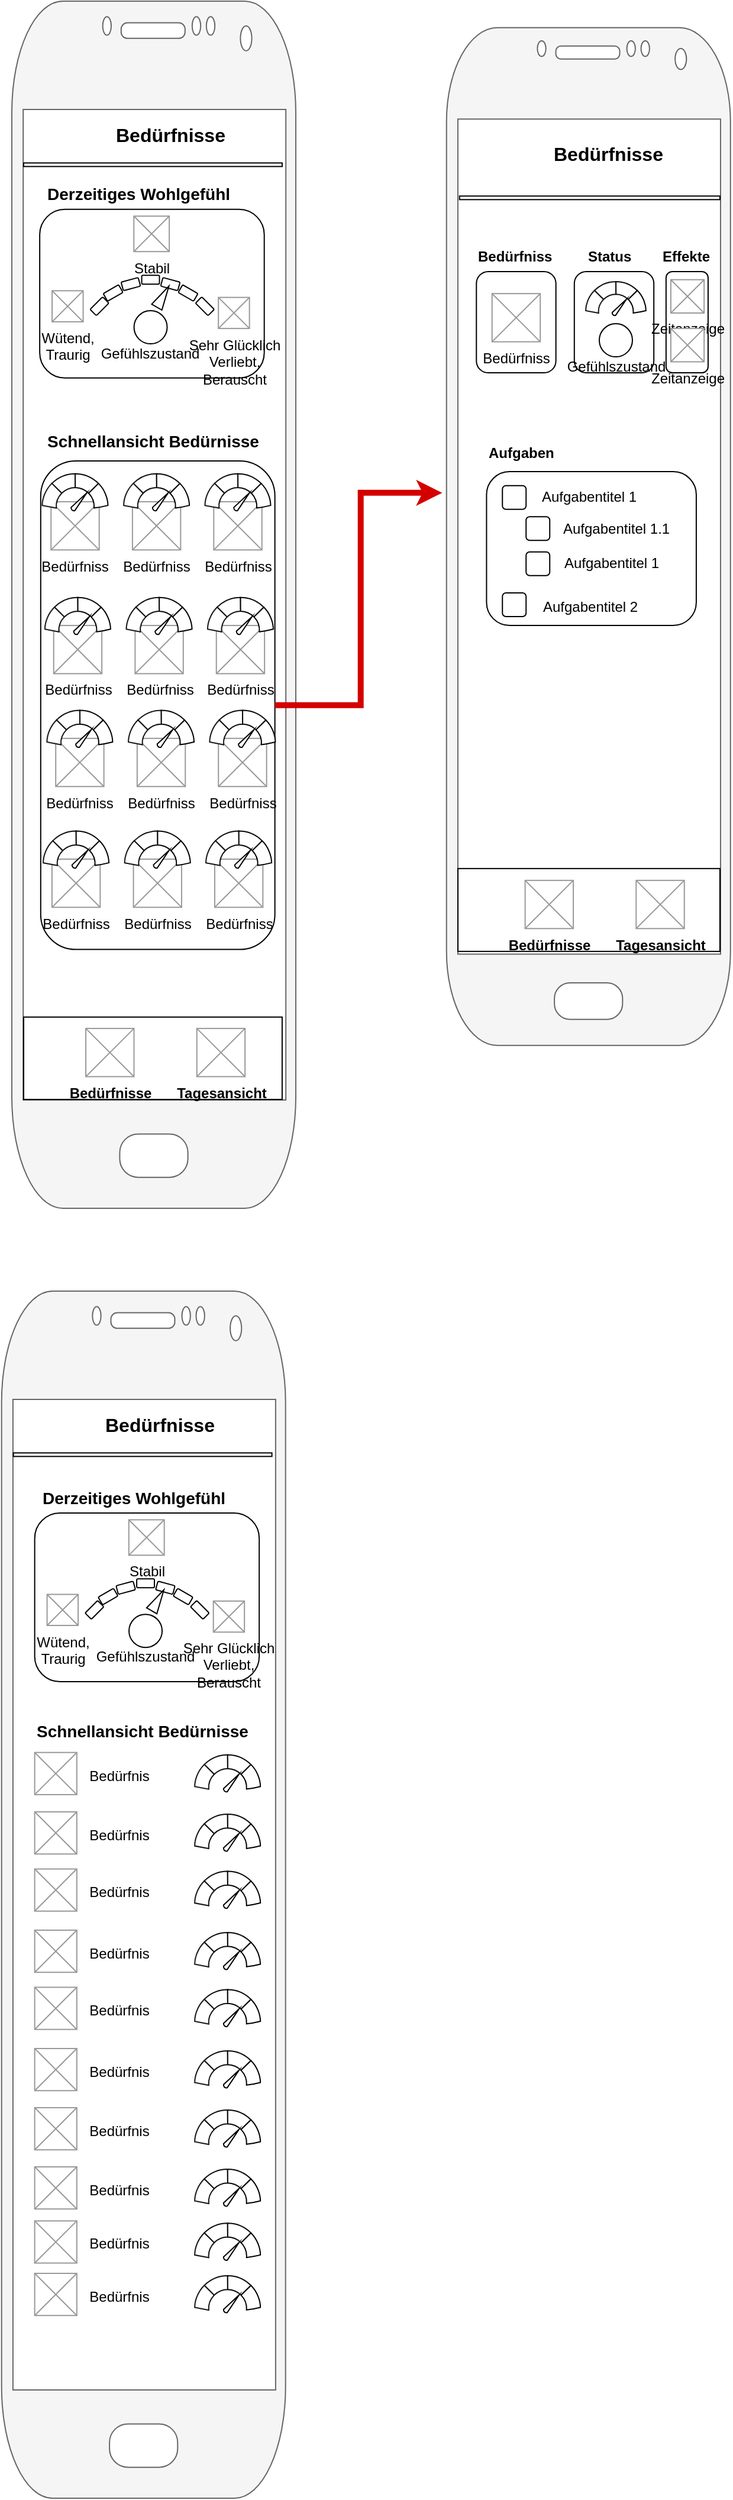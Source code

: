 <mxfile version="13.10.0" type="google" pages="2"><diagram id="gulD_Un6nHdhb3FXLv5r" name="Bedürfnisse"><mxGraphModel dx="2370" dy="1387" grid="1" gridSize="10" guides="1" tooltips="1" connect="1" arrows="1" fold="1" page="1" pageScale="1" pageWidth="827" pageHeight="1169" math="0" shadow="0"><root><mxCell id="0"/><mxCell id="1" parent="0"/><mxCell id="wby-poX814IjmB2IW6YL-1" value="" style="rounded=1;whiteSpace=wrap;html=1;fillColor=none;" parent="1" vertex="1"><mxGeometry x="461.2" y="437.54" width="177.26" height="130" as="geometry"/></mxCell><mxCell id="wby-poX814IjmB2IW6YL-2" value="" style="rounded=1;whiteSpace=wrap;html=1;fillColor=none;" parent="1" vertex="1"><mxGeometry x="612.93" y="268.47" width="35.53" height="85.56" as="geometry"/></mxCell><mxCell id="wby-poX814IjmB2IW6YL-3" value="" style="rounded=1;whiteSpace=wrap;html=1;fillColor=none;" parent="1" vertex="1"><mxGeometry x="535.4" y="268.47" width="67.2" height="85.56" as="geometry"/></mxCell><mxCell id="wby-poX814IjmB2IW6YL-4" value="" style="rounded=1;whiteSpace=wrap;html=1;fillColor=none;" parent="1" vertex="1"><mxGeometry x="83.57" y="215.93" width="189.77" height="142.49" as="geometry"/></mxCell><mxCell id="wby-poX814IjmB2IW6YL-5" value="" style="rounded=1;whiteSpace=wrap;html=1;fillColor=none;" parent="1" vertex="1"><mxGeometry x="84.4" y="428.45" width="197.93" height="412.86" as="geometry"/></mxCell><mxCell id="wby-poX814IjmB2IW6YL-6" value="" style="rounded=1;whiteSpace=wrap;html=1;fillColor=none;" parent="1" vertex="1"><mxGeometry x="452.63" y="268.47" width="67.2" height="85.56" as="geometry"/></mxCell><mxCell id="wby-poX814IjmB2IW6YL-7" value="" style="verticalLabelPosition=bottom;verticalAlign=top;html=1;shadow=0;dashed=0;strokeWidth=1;shape=mxgraph.android.phone2;strokeColor=#666666;fillColor=#f5f5f5;fontColor=#333333;" parent="1" vertex="1"><mxGeometry x="60" y="40" width="240" height="1020" as="geometry"/></mxCell><mxCell id="wby-poX814IjmB2IW6YL-8" value="" style="shape=image;html=1;verticalAlign=top;verticalLabelPosition=bottom;labelBackgroundColor=#ffffff;imageAspect=0;aspect=fixed;image=https://cdn4.iconfinder.com/data/icons/wirecons-free-vector-icons/32/menu-alt-128.png;fillColor=none;" parent="1" vertex="1"><mxGeometry x="85.59" y="141.94" width="20.35" height="20.35" as="geometry"/></mxCell><mxCell id="wby-poX814IjmB2IW6YL-9" value="&lt;b&gt;&lt;font style=&quot;font-size: 16px&quot;&gt;Bedürfnisse&lt;/font&gt;&lt;/b&gt;" style="text;html=1;" parent="1" vertex="1"><mxGeometry x="145.59" y="136.7" width="127.39" height="25.59" as="geometry"/></mxCell><mxCell id="wby-poX814IjmB2IW6YL-10" value="" style="rounded=0;whiteSpace=wrap;html=1;fillColor=#FFFFFF;" parent="1" vertex="1"><mxGeometry x="69.97" y="176.7" width="218.49" height="3" as="geometry"/></mxCell><mxCell id="wby-poX814IjmB2IW6YL-11" value="&lt;b&gt;&lt;font style=&quot;font-size: 14px&quot;&gt;Derzeitiges Wohlgefühl&lt;/font&gt;&lt;/b&gt;" style="text;html=1;aspect=fixed;" parent="1" vertex="1"><mxGeometry x="88.04" y="188.42" width="166.6" height="25.58" as="geometry"/></mxCell><mxCell id="wby-poX814IjmB2IW6YL-12" value="&lt;b&gt;&lt;font style=&quot;font-size: 14px&quot;&gt;Schnellansicht Bedürnisse&lt;/font&gt;&lt;/b&gt;" style="text;html=1;aspect=fixed;" parent="1" vertex="1"><mxGeometry x="87.98" y="396.766" width="190.762" height="29.29" as="geometry"/></mxCell><mxCell id="wby-poX814IjmB2IW6YL-13" value="" style="verticalLabelPosition=bottom;verticalAlign=top;html=1;shadow=0;dashed=0;strokeWidth=1;shape=mxgraph.android.phone2;strokeColor=#666666;fillColor=#f5f5f5;fontColor=#333333;" parent="1" vertex="1"><mxGeometry x="427.37" y="62.42" width="240" height="860" as="geometry"/></mxCell><mxCell id="wby-poX814IjmB2IW6YL-14" value="" style="shape=image;html=1;verticalAlign=top;verticalLabelPosition=bottom;labelBackgroundColor=#ffffff;imageAspect=0;aspect=fixed;image=https://cdn4.iconfinder.com/data/icons/wirecons-free-vector-icons/32/menu-alt-128.png;fillColor=none;" parent="1" vertex="1"><mxGeometry x="455.69" y="157.95" width="20.35" height="20.35" as="geometry"/></mxCell><mxCell id="wby-poX814IjmB2IW6YL-15" value="&lt;b&gt;&lt;font style=&quot;font-size: 16px&quot;&gt;Bedürfnisse&lt;/font&gt;&lt;/b&gt;" style="text;html=1;" parent="1" vertex="1"><mxGeometry x="515.69" y="152.71" width="127.39" height="25.59" as="geometry"/></mxCell><mxCell id="wby-poX814IjmB2IW6YL-16" value="" style="rounded=0;whiteSpace=wrap;html=1;fillColor=#FFFFFF;" parent="1" vertex="1"><mxGeometry x="438.37" y="204.67" width="220.09" height="3" as="geometry"/></mxCell><mxCell id="wby-poX814IjmB2IW6YL-18" value="" style="rounded=0;whiteSpace=wrap;html=1;fillColor=none;" parent="1" vertex="1"><mxGeometry x="69.97" y="898.42" width="218.49" height="69.63" as="geometry"/></mxCell><mxCell id="wby-poX814IjmB2IW6YL-19" value="&lt;font style=&quot;font-size: 12px&quot;&gt;Bedürfnisse&lt;/font&gt;" style="verticalLabelPosition=bottom;shadow=0;dashed=0;align=center;html=1;verticalAlign=top;strokeWidth=1;shape=mxgraph.mockup.graphics.simpleIcon;strokeColor=#999999;fillColor=#FFFFFF;aspect=fixed;fontSize=12;fontStyle=1" parent="1" vertex="1"><mxGeometry x="122.53" y="908.05" width="40.71" height="40.71" as="geometry"/></mxCell><mxCell id="wby-poX814IjmB2IW6YL-20" value="&lt;font style=&quot;font-size: 12px&quot;&gt;Tagesansicht&lt;/font&gt;" style="verticalLabelPosition=bottom;shadow=0;dashed=0;align=center;html=1;verticalAlign=top;strokeWidth=1;shape=mxgraph.mockup.graphics.simpleIcon;strokeColor=#999999;fillColor=#FFFFFF;aspect=fixed;fontSize=12;fontStyle=1" parent="1" vertex="1"><mxGeometry x="216.37" y="908.05" width="40.71" height="40.71" as="geometry"/></mxCell><mxCell id="wby-poX814IjmB2IW6YL-21" value="" style="rounded=0;whiteSpace=wrap;html=1;fillColor=none;" parent="1" vertex="1"><mxGeometry x="437.02" y="772.93" width="221.44" height="70" as="geometry"/></mxCell><mxCell id="wby-poX814IjmB2IW6YL-22" value="&lt;font style=&quot;font-size: 12px&quot;&gt;Bedürfnisse&lt;/font&gt;" style="verticalLabelPosition=bottom;shadow=0;dashed=0;align=center;html=1;verticalAlign=top;strokeWidth=1;shape=mxgraph.mockup.graphics.simpleIcon;strokeColor=#999999;fillColor=#FFFFFF;aspect=fixed;fontSize=12;fontStyle=1" parent="1" vertex="1"><mxGeometry x="493.81" y="782.93" width="40.71" height="40.71" as="geometry"/></mxCell><mxCell id="wby-poX814IjmB2IW6YL-23" value="&lt;font style=&quot;font-size: 12px&quot;&gt;Tagesansicht&lt;/font&gt;" style="verticalLabelPosition=bottom;shadow=0;dashed=0;align=center;html=1;verticalAlign=top;strokeWidth=1;shape=mxgraph.mockup.graphics.simpleIcon;strokeColor=#999999;fillColor=#FFFFFF;aspect=fixed;fontSize=12;fontStyle=1" parent="1" vertex="1"><mxGeometry x="587.65" y="782.93" width="40.71" height="40.71" as="geometry"/></mxCell><mxCell id="wby-poX814IjmB2IW6YL-24" value="&lt;font size=&quot;1&quot;&gt;&lt;b style=&quot;font-size: 12px&quot;&gt;Aufgaben&lt;/b&gt;&lt;/font&gt;" style="text;html=1;" parent="1" vertex="1"><mxGeometry x="461.2" y="407.54" width="62.42" height="21.26" as="geometry"/></mxCell><mxCell id="wby-poX814IjmB2IW6YL-26" value="" style="rounded=1;whiteSpace=wrap;html=1;" parent="1" vertex="1"><mxGeometry x="474.62" y="449.39" width="20" height="20" as="geometry"/></mxCell><mxCell id="wby-poX814IjmB2IW6YL-27" value="" style="rounded=1;whiteSpace=wrap;html=1;" parent="1" vertex="1"><mxGeometry x="494.62" y="475.64" width="20" height="20" as="geometry"/></mxCell><mxCell id="wby-poX814IjmB2IW6YL-28" value="" style="rounded=1;whiteSpace=wrap;html=1;" parent="1" vertex="1"><mxGeometry x="494.62" y="505.39" width="20" height="20" as="geometry"/></mxCell><mxCell id="wby-poX814IjmB2IW6YL-29" value="" style="rounded=1;whiteSpace=wrap;html=1;" parent="1" vertex="1"><mxGeometry x="474.62" y="540.0" width="20" height="20" as="geometry"/></mxCell><mxCell id="wby-poX814IjmB2IW6YL-30" value="&lt;font style=&quot;font-size: 12px&quot;&gt;Bedürfniss&lt;/font&gt;" style="verticalLabelPosition=bottom;shadow=0;dashed=0;align=center;html=1;verticalAlign=top;strokeWidth=1;shape=mxgraph.mockup.graphics.simpleIcon;strokeColor=#999999;fillColor=#FFFFFF;aspect=fixed;fontSize=12;" parent="1" vertex="1"><mxGeometry x="465.88" y="287.09" width="40.71" height="40.71" as="geometry"/></mxCell><mxCell id="wby-poX814IjmB2IW6YL-31" value="&lt;br&gt;&lt;font color=&quot;#000000&quot;&gt;&lt;br&gt;&lt;br&gt;Gefühlszustand&lt;br&gt;&lt;/font&gt;" style="ellipse;whiteSpace=wrap;html=1;aspect=fixed;rounded=0;labelBackgroundColor=none;fillColor=none;fontColor=#FFFFFF;" parent="1" vertex="1"><mxGeometry x="556.5" y="312.53" width="28" height="28" as="geometry"/></mxCell><mxCell id="wby-poX814IjmB2IW6YL-32" value="" style="html=1;aspect=fixed;shadow=0;align=center;verticalAlign=top;shape=mxgraph.gcp2.speed;gradientDirection=north;" parent="1" vertex="1"><mxGeometry x="545.07" y="276.95" width="50.87" height="29" as="geometry"/></mxCell><mxCell id="wby-poX814IjmB2IW6YL-33" value="&lt;font size=&quot;1&quot;&gt;&lt;b style=&quot;font-size: 12px&quot;&gt;Bedürfniss&lt;/b&gt;&lt;/font&gt;" style="text;html=1;" parent="1" vertex="1"><mxGeometry x="451.82" y="241.57" width="68.01" height="21.47" as="geometry"/></mxCell><mxCell id="wby-poX814IjmB2IW6YL-34" value="&lt;font style=&quot;font-size: 12px&quot;&gt;Bedürfniss&lt;/font&gt;" style="verticalLabelPosition=bottom;shadow=0;dashed=0;align=center;html=1;verticalAlign=top;strokeWidth=1;shape=mxgraph.mockup.graphics.simpleIcon;strokeColor=#999999;fillColor=#FFFFFF;aspect=fixed;fontSize=12;" parent="1" vertex="1"><mxGeometry x="93.14" y="462.97" width="40.71" height="40.71" as="geometry"/></mxCell><mxCell id="wby-poX814IjmB2IW6YL-35" value="" style="html=1;aspect=fixed;shadow=0;align=center;verticalAlign=top;shape=mxgraph.gcp2.speed;gradientDirection=north;" parent="1" vertex="1"><mxGeometry x="85.76" y="439.32" width="55.47" height="31.62" as="geometry"/></mxCell><mxCell id="wby-poX814IjmB2IW6YL-36" value="&lt;font style=&quot;font-size: 12px&quot;&gt;Bedürfniss&lt;/font&gt;" style="verticalLabelPosition=bottom;shadow=0;dashed=0;align=center;html=1;verticalAlign=top;strokeWidth=1;shape=mxgraph.mockup.graphics.simpleIcon;strokeColor=#999999;fillColor=#FFFFFF;aspect=fixed;fontSize=12;" parent="1" vertex="1"><mxGeometry x="161.96" y="462.97" width="40.71" height="40.71" as="geometry"/></mxCell><mxCell id="wby-poX814IjmB2IW6YL-37" value="" style="html=1;aspect=fixed;shadow=0;align=center;verticalAlign=top;shape=mxgraph.gcp2.speed;gradientDirection=north;" parent="1" vertex="1"><mxGeometry x="154.58" y="439.32" width="55.47" height="31.62" as="geometry"/></mxCell><mxCell id="wby-poX814IjmB2IW6YL-38" value="&lt;font style=&quot;font-size: 12px&quot;&gt;Bedürfniss&lt;/font&gt;" style="verticalLabelPosition=bottom;shadow=0;dashed=0;align=center;html=1;verticalAlign=top;strokeWidth=1;shape=mxgraph.mockup.graphics.simpleIcon;strokeColor=#999999;fillColor=#FFFFFF;aspect=fixed;fontSize=12;" parent="1" vertex="1"><mxGeometry x="230.65" y="462.97" width="40.71" height="40.71" as="geometry"/></mxCell><mxCell id="wby-poX814IjmB2IW6YL-39" value="" style="html=1;aspect=fixed;shadow=0;align=center;verticalAlign=top;shape=mxgraph.gcp2.speed;gradientDirection=north;" parent="1" vertex="1"><mxGeometry x="223.27" y="439.32" width="55.47" height="31.62" as="geometry"/></mxCell><mxCell id="wby-poX814IjmB2IW6YL-40" value="&lt;font style=&quot;font-size: 12px&quot;&gt;Bedürfniss&lt;/font&gt;" style="verticalLabelPosition=bottom;shadow=0;dashed=0;align=center;html=1;verticalAlign=top;strokeWidth=1;shape=mxgraph.mockup.graphics.simpleIcon;strokeColor=#999999;fillColor=#FFFFFF;aspect=fixed;fontSize=12;" parent="1" vertex="1"><mxGeometry x="95.36" y="567.54" width="40.71" height="40.71" as="geometry"/></mxCell><mxCell id="wby-poX814IjmB2IW6YL-41" value="" style="html=1;aspect=fixed;shadow=0;align=center;verticalAlign=top;shape=mxgraph.gcp2.speed;gradientDirection=north;" parent="1" vertex="1"><mxGeometry x="87.98" y="543.89" width="55.47" height="31.62" as="geometry"/></mxCell><mxCell id="wby-poX814IjmB2IW6YL-42" value="&lt;font style=&quot;font-size: 12px&quot;&gt;Bedürfniss&lt;/font&gt;" style="verticalLabelPosition=bottom;shadow=0;dashed=0;align=center;html=1;verticalAlign=top;strokeWidth=1;shape=mxgraph.mockup.graphics.simpleIcon;strokeColor=#999999;fillColor=#FFFFFF;aspect=fixed;fontSize=12;" parent="1" vertex="1"><mxGeometry x="164.18" y="567.54" width="40.71" height="40.71" as="geometry"/></mxCell><mxCell id="wby-poX814IjmB2IW6YL-43" value="" style="html=1;aspect=fixed;shadow=0;align=center;verticalAlign=top;shape=mxgraph.gcp2.speed;gradientDirection=north;" parent="1" vertex="1"><mxGeometry x="156.8" y="543.89" width="55.47" height="31.62" as="geometry"/></mxCell><mxCell id="wby-poX814IjmB2IW6YL-44" value="&lt;font style=&quot;font-size: 12px&quot;&gt;Bedürfniss&lt;/font&gt;" style="verticalLabelPosition=bottom;shadow=0;dashed=0;align=center;html=1;verticalAlign=top;strokeWidth=1;shape=mxgraph.mockup.graphics.simpleIcon;strokeColor=#999999;fillColor=#FFFFFF;aspect=fixed;fontSize=12;" parent="1" vertex="1"><mxGeometry x="232.87" y="567.54" width="40.71" height="40.71" as="geometry"/></mxCell><mxCell id="wby-poX814IjmB2IW6YL-45" value="" style="html=1;aspect=fixed;shadow=0;align=center;verticalAlign=top;shape=mxgraph.gcp2.speed;gradientDirection=north;" parent="1" vertex="1"><mxGeometry x="225.49" y="543.89" width="55.47" height="31.62" as="geometry"/></mxCell><mxCell id="wby-poX814IjmB2IW6YL-46" value="&lt;font style=&quot;font-size: 12px&quot;&gt;Bedürfniss&lt;/font&gt;" style="verticalLabelPosition=bottom;shadow=0;dashed=0;align=center;html=1;verticalAlign=top;strokeWidth=1;shape=mxgraph.mockup.graphics.simpleIcon;strokeColor=#999999;fillColor=#FFFFFF;aspect=fixed;fontSize=12;" parent="1" vertex="1"><mxGeometry x="97.1" y="662.92" width="40.71" height="40.71" as="geometry"/></mxCell><mxCell id="wby-poX814IjmB2IW6YL-47" value="" style="html=1;aspect=fixed;shadow=0;align=center;verticalAlign=top;shape=mxgraph.gcp2.speed;gradientDirection=north;" parent="1" vertex="1"><mxGeometry x="89.72" y="639.27" width="55.47" height="31.62" as="geometry"/></mxCell><mxCell id="wby-poX814IjmB2IW6YL-48" value="&lt;font style=&quot;font-size: 12px&quot;&gt;Bedürfniss&lt;/font&gt;" style="verticalLabelPosition=bottom;shadow=0;dashed=0;align=center;html=1;verticalAlign=top;strokeWidth=1;shape=mxgraph.mockup.graphics.simpleIcon;strokeColor=#999999;fillColor=#FFFFFF;aspect=fixed;fontSize=12;" parent="1" vertex="1"><mxGeometry x="165.92" y="662.92" width="40.71" height="40.71" as="geometry"/></mxCell><mxCell id="wby-poX814IjmB2IW6YL-49" value="" style="html=1;aspect=fixed;shadow=0;align=center;verticalAlign=top;shape=mxgraph.gcp2.speed;gradientDirection=north;" parent="1" vertex="1"><mxGeometry x="158.54" y="639.27" width="55.47" height="31.62" as="geometry"/></mxCell><mxCell id="wby-poX814IjmB2IW6YL-50" value="&lt;font style=&quot;font-size: 12px&quot;&gt;Bedürfniss&lt;/font&gt;" style="verticalLabelPosition=bottom;shadow=0;dashed=0;align=center;html=1;verticalAlign=top;strokeWidth=1;shape=mxgraph.mockup.graphics.simpleIcon;strokeColor=#999999;fillColor=#FFFFFF;aspect=fixed;fontSize=12;" parent="1" vertex="1"><mxGeometry x="234.61" y="662.92" width="40.71" height="40.71" as="geometry"/></mxCell><mxCell id="wby-poX814IjmB2IW6YL-51" value="" style="html=1;aspect=fixed;shadow=0;align=center;verticalAlign=top;shape=mxgraph.gcp2.speed;gradientDirection=north;" parent="1" vertex="1"><mxGeometry x="227.23" y="639.27" width="55.47" height="31.62" as="geometry"/></mxCell><mxCell id="wby-poX814IjmB2IW6YL-52" style="edgeStyle=orthogonalEdgeStyle;rounded=0;orthogonalLoop=1;jettySize=auto;html=1;entryX=-0.015;entryY=0.457;entryDx=0;entryDy=0;entryPerimeter=0;strokeColor=#D40000;strokeWidth=5;exitX=1;exitY=0.5;exitDx=0;exitDy=0;" parent="1" source="wby-poX814IjmB2IW6YL-5" target="wby-poX814IjmB2IW6YL-13" edge="1"><mxGeometry relative="1" as="geometry"/></mxCell><mxCell id="wby-poX814IjmB2IW6YL-53" value="&lt;font style=&quot;font-size: 12px&quot;&gt;Bedürfniss&lt;/font&gt;" style="verticalLabelPosition=bottom;shadow=0;dashed=0;align=center;html=1;verticalAlign=top;strokeWidth=1;shape=mxgraph.mockup.graphics.simpleIcon;strokeColor=#999999;fillColor=#FFFFFF;aspect=fixed;fontSize=12;" parent="1" vertex="1"><mxGeometry x="93.95" y="764.96" width="40.71" height="40.71" as="geometry"/></mxCell><mxCell id="wby-poX814IjmB2IW6YL-54" value="" style="html=1;aspect=fixed;shadow=0;align=center;verticalAlign=top;shape=mxgraph.gcp2.speed;gradientDirection=north;" parent="1" vertex="1"><mxGeometry x="86.57" y="741.31" width="55.47" height="31.62" as="geometry"/></mxCell><mxCell id="wby-poX814IjmB2IW6YL-55" value="&lt;font style=&quot;font-size: 12px&quot;&gt;Bedürfniss&lt;/font&gt;" style="verticalLabelPosition=bottom;shadow=0;dashed=0;align=center;html=1;verticalAlign=top;strokeWidth=1;shape=mxgraph.mockup.graphics.simpleIcon;strokeColor=#999999;fillColor=#FFFFFF;aspect=fixed;fontSize=12;" parent="1" vertex="1"><mxGeometry x="162.77" y="764.96" width="40.71" height="40.71" as="geometry"/></mxCell><mxCell id="wby-poX814IjmB2IW6YL-56" value="" style="html=1;aspect=fixed;shadow=0;align=center;verticalAlign=top;shape=mxgraph.gcp2.speed;gradientDirection=north;" parent="1" vertex="1"><mxGeometry x="155.39" y="741.31" width="55.47" height="31.62" as="geometry"/></mxCell><mxCell id="wby-poX814IjmB2IW6YL-57" value="&lt;font style=&quot;font-size: 12px&quot;&gt;Bedürfniss&lt;/font&gt;" style="verticalLabelPosition=bottom;shadow=0;dashed=0;align=center;html=1;verticalAlign=top;strokeWidth=1;shape=mxgraph.mockup.graphics.simpleIcon;strokeColor=#999999;fillColor=#FFFFFF;aspect=fixed;fontSize=12;" parent="1" vertex="1"><mxGeometry x="231.46" y="764.96" width="40.71" height="40.71" as="geometry"/></mxCell><mxCell id="wby-poX814IjmB2IW6YL-58" value="" style="html=1;aspect=fixed;shadow=0;align=center;verticalAlign=top;shape=mxgraph.gcp2.speed;gradientDirection=north;" parent="1" vertex="1"><mxGeometry x="224.08" y="741.31" width="55.47" height="31.62" as="geometry"/></mxCell><mxCell id="wby-poX814IjmB2IW6YL-59" value="&lt;font style=&quot;font-size: 12px&quot;&gt;Zeitanzeige&lt;br&gt;&lt;/font&gt;" style="verticalLabelPosition=bottom;shadow=0;dashed=0;align=center;html=1;verticalAlign=top;strokeWidth=1;shape=mxgraph.mockup.graphics.simpleIcon;strokeColor=#999999;fillColor=#FFFFFF;aspect=fixed;fontSize=12;" parent="1" vertex="1"><mxGeometry x="616.94" y="275.34" width="28.15" height="28.15" as="geometry"/></mxCell><mxCell id="wby-poX814IjmB2IW6YL-60" value="Wütend,&lt;br&gt;Traurig" style="verticalLabelPosition=bottom;shadow=0;dashed=0;align=center;html=1;verticalAlign=top;strokeWidth=1;shape=mxgraph.mockup.graphics.simpleIcon;strokeColor=#999999;fillColor=#FFFFFF;aspect=fixed;" parent="1" vertex="1"><mxGeometry x="94.04" y="284.68" width="26.24" height="26.24" as="geometry"/></mxCell><mxCell id="wby-poX814IjmB2IW6YL-61" value="Sehr Glücklich&lt;br&gt;Verliebt,&lt;br&gt;Berauscht" style="verticalLabelPosition=bottom;shadow=0;dashed=0;align=center;html=1;verticalAlign=top;strokeWidth=1;shape=mxgraph.mockup.graphics.simpleIcon;strokeColor=#999999;fillColor=#FFFFFF;aspect=fixed;" parent="1" vertex="1"><mxGeometry x="234.59" y="290.32" width="26.24" height="26.24" as="geometry"/></mxCell><mxCell id="wby-poX814IjmB2IW6YL-62" value="" style="rounded=1;whiteSpace=wrap;html=1;fillColor=#FFFFFF;aspect=fixed;rotation=-45;" parent="1" vertex="1"><mxGeometry x="126.59" y="294.058" width="14.975" height="7.487" as="geometry"/></mxCell><mxCell id="wby-poX814IjmB2IW6YL-63" value="" style="rounded=1;whiteSpace=wrap;html=1;fillColor=#FFFFFF;aspect=fixed;rotation=-30;" parent="1" vertex="1"><mxGeometry x="138.074" y="282.828" width="14.975" height="7.487" as="geometry"/></mxCell><mxCell id="wby-poX814IjmB2IW6YL-64" value="" style="rounded=1;whiteSpace=wrap;html=1;fillColor=#FFFFFF;aspect=fixed;rotation=-15;" parent="1" vertex="1"><mxGeometry x="153.049" y="275.338" width="14.975" height="7.487" as="geometry"/></mxCell><mxCell id="wby-poX814IjmB2IW6YL-65" value="" style="rounded=1;whiteSpace=wrap;html=1;fillColor=#FFFFFF;aspect=fixed;" parent="1" vertex="1"><mxGeometry x="169.784" y="271.598" width="14.975" height="7.487" as="geometry"/></mxCell><mxCell id="wby-poX814IjmB2IW6YL-66" value="" style="rounded=1;whiteSpace=wrap;html=1;fillColor=#FFFFFF;aspect=fixed;rotation=15;" parent="1" vertex="1"><mxGeometry x="186.498" y="275.338" width="14.975" height="7.487" as="geometry"/></mxCell><mxCell id="wby-poX814IjmB2IW6YL-67" value="" style="rounded=1;whiteSpace=wrap;html=1;fillColor=#FFFFFF;aspect=fixed;rotation=30;" parent="1" vertex="1"><mxGeometry x="201.473" y="282.828" width="14.975" height="7.487" as="geometry"/></mxCell><mxCell id="wby-poX814IjmB2IW6YL-68" value="" style="rounded=1;whiteSpace=wrap;html=1;fillColor=#FFFFFF;aspect=fixed;rotation=45;" parent="1" vertex="1"><mxGeometry x="215.658" y="294.058" width="14.975" height="7.487" as="geometry"/></mxCell><mxCell id="wby-poX814IjmB2IW6YL-69" value="Stabil" style="verticalLabelPosition=bottom;shadow=0;dashed=0;align=center;html=1;verticalAlign=top;strokeWidth=1;shape=mxgraph.mockup.graphics.simpleIcon;strokeColor=#999999;fillColor=#FFFFFF;aspect=fixed;" parent="1" vertex="1"><mxGeometry x="163.136" y="221.644" width="29.949" height="29.949" as="geometry"/></mxCell><mxCell id="wby-poX814IjmB2IW6YL-70" value="" style="triangle;whiteSpace=wrap;html=1;align=center;rotation=-60;" parent="1" vertex="1"><mxGeometry x="177.37" y="284.68" width="20.52" height="9.95" as="geometry"/></mxCell><mxCell id="wby-poX814IjmB2IW6YL-71" value="&lt;br&gt;&lt;font color=&quot;#000000&quot;&gt;&lt;br&gt;&lt;br&gt;Gefühlszustand&lt;br&gt;&lt;/font&gt;" style="ellipse;whiteSpace=wrap;html=1;aspect=fixed;rounded=0;labelBackgroundColor=none;fillColor=none;fontColor=#FFFFFF;" parent="1" vertex="1"><mxGeometry x="163.27" y="301.55" width="28" height="28" as="geometry"/></mxCell><mxCell id="wby-poX814IjmB2IW6YL-72" value="&lt;font size=&quot;1&quot;&gt;&lt;b style=&quot;font-size: 12px&quot;&gt;Status&lt;/b&gt;&lt;/font&gt;" style="text;html=1;" parent="1" vertex="1"><mxGeometry x="545.07" y="241.57" width="43" height="21.47" as="geometry"/></mxCell><mxCell id="wby-poX814IjmB2IW6YL-73" value="&lt;font size=&quot;1&quot;&gt;&lt;b style=&quot;font-size: 12px&quot;&gt;Effekte&lt;/b&gt;&lt;/font&gt;" style="text;html=1;" parent="1" vertex="1"><mxGeometry x="607.64" y="241.57" width="46.75" height="21.47" as="geometry"/></mxCell><mxCell id="wby-poX814IjmB2IW6YL-74" value="&lt;font style=&quot;font-size: 12px&quot;&gt;Zeitanzeige&lt;br&gt;&lt;/font&gt;" style="verticalLabelPosition=bottom;shadow=0;dashed=0;align=center;html=1;verticalAlign=top;strokeWidth=1;shape=mxgraph.mockup.graphics.simpleIcon;strokeColor=#999999;fillColor=#FFFFFF;aspect=fixed;fontSize=12;" parent="1" vertex="1"><mxGeometry x="616.94" y="316.56" width="28.15" height="28.15" as="geometry"/></mxCell><mxCell id="wby-poX814IjmB2IW6YL-75" value="&lt;span&gt;Aufgabentitel 1&lt;/span&gt;" style="text;html=1;strokeColor=none;fillColor=none;align=left;verticalAlign=middle;whiteSpace=wrap;rounded=0;" parent="1" vertex="1"><mxGeometry x="506.23" y="449.39" width="123.27" height="20" as="geometry"/></mxCell><mxCell id="wby-poX814IjmB2IW6YL-76" value="&lt;span&gt;Aufgabentitel 1.1&lt;/span&gt;" style="text;html=1;strokeColor=none;fillColor=none;align=left;verticalAlign=middle;whiteSpace=wrap;rounded=0;" parent="1" vertex="1"><mxGeometry x="524.08" y="475.64" width="123.27" height="20" as="geometry"/></mxCell><mxCell id="wby-poX814IjmB2IW6YL-77" value="&lt;span&gt;Aufgabentitel 1&lt;/span&gt;" style="text;html=1;strokeColor=none;fillColor=none;align=left;verticalAlign=middle;whiteSpace=wrap;rounded=0;" parent="1" vertex="1"><mxGeometry x="524.97" y="505.39" width="123.27" height="20" as="geometry"/></mxCell><mxCell id="wby-poX814IjmB2IW6YL-78" value="&lt;span&gt;Aufgabentitel 2&lt;/span&gt;" style="text;html=1;strokeColor=none;fillColor=none;align=left;verticalAlign=middle;whiteSpace=wrap;rounded=0;" parent="1" vertex="1"><mxGeometry x="506.89" y="541.91" width="123.27" height="20" as="geometry"/></mxCell><mxCell id="6zWic0NBMDO-MQoy4Snv-17" value="" style="verticalLabelPosition=bottom;verticalAlign=top;html=1;shadow=0;dashed=0;strokeWidth=1;shape=mxgraph.android.phone2;strokeColor=#666666;fillColor=#f5f5f5;fontColor=#333333;" parent="1" vertex="1"><mxGeometry x="51.34" y="1130" width="240" height="1020" as="geometry"/></mxCell><mxCell id="6zWic0NBMDO-MQoy4Snv-18" value="" style="shape=image;html=1;verticalAlign=top;verticalLabelPosition=bottom;labelBackgroundColor=#ffffff;imageAspect=0;aspect=fixed;image=https://cdn4.iconfinder.com/data/icons/wirecons-free-vector-icons/32/menu-alt-128.png;fillColor=none;" parent="1" vertex="1"><mxGeometry x="76.93" y="1231.94" width="20.35" height="20.35" as="geometry"/></mxCell><mxCell id="6zWic0NBMDO-MQoy4Snv-19" value="&lt;b&gt;&lt;font style=&quot;font-size: 16px&quot;&gt;Bedürfnisse&lt;/font&gt;&lt;/b&gt;" style="text;html=1;" parent="1" vertex="1"><mxGeometry x="136.93" y="1226.7" width="127.39" height="25.59" as="geometry"/></mxCell><mxCell id="6zWic0NBMDO-MQoy4Snv-20" value="" style="rounded=0;whiteSpace=wrap;html=1;fillColor=#FFFFFF;" parent="1" vertex="1"><mxGeometry x="61.31" y="1266.7" width="218.49" height="3" as="geometry"/></mxCell><mxCell id="6zWic0NBMDO-MQoy4Snv-21" value="&lt;b&gt;&lt;font style=&quot;font-size: 14px&quot;&gt;Schnellansicht Bedürnisse&lt;/font&gt;&lt;/b&gt;" style="text;html=1;aspect=fixed;" parent="1" vertex="1"><mxGeometry x="79.32" y="1486.766" width="190.762" height="29.29" as="geometry"/></mxCell><mxCell id="6zWic0NBMDO-MQoy4Snv-28" value="" style="verticalLabelPosition=bottom;shadow=0;dashed=0;align=center;html=1;verticalAlign=top;strokeWidth=1;shape=mxgraph.mockup.graphics.simpleIcon;strokeColor=#999999;fillColor=#FFFFFF;aspect=fixed;fontSize=12;" parent="1" vertex="1"><mxGeometry x="79.32" y="1519.85" width="35.6" height="35.6" as="geometry"/></mxCell><mxCell id="6zWic0NBMDO-MQoy4Snv-29" value="Bedürfnis" style="text;html=1;strokeColor=none;fillColor=none;align=center;verticalAlign=middle;whiteSpace=wrap;rounded=0;" parent="1" vertex="1"><mxGeometry x="131.34" y="1529.64" width="40" height="20" as="geometry"/></mxCell><mxCell id="6zWic0NBMDO-MQoy4Snv-30" value="" style="html=1;aspect=fixed;shadow=0;align=center;verticalAlign=top;shape=mxgraph.gcp2.speed;gradientDirection=north;" parent="1" vertex="1"><mxGeometry x="214.61" y="1521.84" width="55.47" height="31.62" as="geometry"/></mxCell><mxCell id="6zWic0NBMDO-MQoy4Snv-32" value="" style="verticalLabelPosition=bottom;shadow=0;dashed=0;align=center;html=1;verticalAlign=top;strokeWidth=1;shape=mxgraph.mockup.graphics.simpleIcon;strokeColor=#999999;fillColor=#FFFFFF;aspect=fixed;fontSize=12;" parent="1" vertex="1"><mxGeometry x="79.32" y="1570.04" width="35.6" height="35.6" as="geometry"/></mxCell><mxCell id="6zWic0NBMDO-MQoy4Snv-33" value="Bedürfnis" style="text;html=1;strokeColor=none;fillColor=none;align=center;verticalAlign=middle;whiteSpace=wrap;rounded=0;" parent="1" vertex="1"><mxGeometry x="131.34" y="1579.83" width="40" height="20" as="geometry"/></mxCell><mxCell id="6zWic0NBMDO-MQoy4Snv-34" value="" style="html=1;aspect=fixed;shadow=0;align=center;verticalAlign=top;shape=mxgraph.gcp2.speed;gradientDirection=north;" parent="1" vertex="1"><mxGeometry x="214.61" y="1572.03" width="55.47" height="31.62" as="geometry"/></mxCell><mxCell id="6zWic0NBMDO-MQoy4Snv-35" value="" style="verticalLabelPosition=bottom;shadow=0;dashed=0;align=center;html=1;verticalAlign=top;strokeWidth=1;shape=mxgraph.mockup.graphics.simpleIcon;strokeColor=#999999;fillColor=#FFFFFF;aspect=fixed;fontSize=12;" parent="1" vertex="1"><mxGeometry x="79.32" y="1618.29" width="35.6" height="35.6" as="geometry"/></mxCell><mxCell id="6zWic0NBMDO-MQoy4Snv-36" value="Bedürfnis" style="text;html=1;strokeColor=none;fillColor=none;align=center;verticalAlign=middle;whiteSpace=wrap;rounded=0;" parent="1" vertex="1"><mxGeometry x="131.34" y="1628.08" width="40" height="20" as="geometry"/></mxCell><mxCell id="6zWic0NBMDO-MQoy4Snv-37" value="" style="html=1;aspect=fixed;shadow=0;align=center;verticalAlign=top;shape=mxgraph.gcp2.speed;gradientDirection=north;" parent="1" vertex="1"><mxGeometry x="214.61" y="1620.28" width="55.47" height="31.62" as="geometry"/></mxCell><mxCell id="6zWic0NBMDO-MQoy4Snv-38" value="" style="verticalLabelPosition=bottom;shadow=0;dashed=0;align=center;html=1;verticalAlign=top;strokeWidth=1;shape=mxgraph.mockup.graphics.simpleIcon;strokeColor=#999999;fillColor=#FFFFFF;aspect=fixed;fontSize=12;" parent="1" vertex="1"><mxGeometry x="79.32" y="1670" width="35.6" height="35.6" as="geometry"/></mxCell><mxCell id="6zWic0NBMDO-MQoy4Snv-39" value="Bedürfnis" style="text;html=1;strokeColor=none;fillColor=none;align=center;verticalAlign=middle;whiteSpace=wrap;rounded=0;" parent="1" vertex="1"><mxGeometry x="131.34" y="1679.79" width="40" height="20" as="geometry"/></mxCell><mxCell id="6zWic0NBMDO-MQoy4Snv-40" value="" style="html=1;aspect=fixed;shadow=0;align=center;verticalAlign=top;shape=mxgraph.gcp2.speed;gradientDirection=north;" parent="1" vertex="1"><mxGeometry x="214.61" y="1671.99" width="55.47" height="31.62" as="geometry"/></mxCell><mxCell id="6zWic0NBMDO-MQoy4Snv-41" value="" style="verticalLabelPosition=bottom;shadow=0;dashed=0;align=center;html=1;verticalAlign=top;strokeWidth=1;shape=mxgraph.mockup.graphics.simpleIcon;strokeColor=#999999;fillColor=#FFFFFF;aspect=fixed;fontSize=12;" parent="1" vertex="1"><mxGeometry x="79.32" y="1718.25" width="35.6" height="35.6" as="geometry"/></mxCell><mxCell id="6zWic0NBMDO-MQoy4Snv-42" value="Bedürfnis" style="text;html=1;strokeColor=none;fillColor=none;align=center;verticalAlign=middle;whiteSpace=wrap;rounded=0;" parent="1" vertex="1"><mxGeometry x="131.34" y="1728.04" width="40" height="20" as="geometry"/></mxCell><mxCell id="6zWic0NBMDO-MQoy4Snv-43" value="" style="html=1;aspect=fixed;shadow=0;align=center;verticalAlign=top;shape=mxgraph.gcp2.speed;gradientDirection=north;" parent="1" vertex="1"><mxGeometry x="214.61" y="1720.24" width="55.47" height="31.62" as="geometry"/></mxCell><mxCell id="6zWic0NBMDO-MQoy4Snv-44" value="" style="verticalLabelPosition=bottom;shadow=0;dashed=0;align=center;html=1;verticalAlign=top;strokeWidth=1;shape=mxgraph.mockup.graphics.simpleIcon;strokeColor=#999999;fillColor=#FFFFFF;aspect=fixed;fontSize=12;" parent="1" vertex="1"><mxGeometry x="79.32" y="1770" width="35.6" height="35.6" as="geometry"/></mxCell><mxCell id="6zWic0NBMDO-MQoy4Snv-45" value="Bedürfnis" style="text;html=1;strokeColor=none;fillColor=none;align=center;verticalAlign=middle;whiteSpace=wrap;rounded=0;" parent="1" vertex="1"><mxGeometry x="131.34" y="1779.79" width="40" height="20" as="geometry"/></mxCell><mxCell id="6zWic0NBMDO-MQoy4Snv-46" value="" style="html=1;aspect=fixed;shadow=0;align=center;verticalAlign=top;shape=mxgraph.gcp2.speed;gradientDirection=north;" parent="1" vertex="1"><mxGeometry x="214.61" y="1771.99" width="55.47" height="31.62" as="geometry"/></mxCell><mxCell id="6zWic0NBMDO-MQoy4Snv-47" value="" style="verticalLabelPosition=bottom;shadow=0;dashed=0;align=center;html=1;verticalAlign=top;strokeWidth=1;shape=mxgraph.mockup.graphics.simpleIcon;strokeColor=#999999;fillColor=#FFFFFF;aspect=fixed;fontSize=12;" parent="1" vertex="1"><mxGeometry x="79.32" y="1820" width="35.6" height="35.6" as="geometry"/></mxCell><mxCell id="6zWic0NBMDO-MQoy4Snv-48" value="Bedürfnis" style="text;html=1;strokeColor=none;fillColor=none;align=center;verticalAlign=middle;whiteSpace=wrap;rounded=0;" parent="1" vertex="1"><mxGeometry x="131.34" y="1829.79" width="40" height="20" as="geometry"/></mxCell><mxCell id="6zWic0NBMDO-MQoy4Snv-49" value="" style="html=1;aspect=fixed;shadow=0;align=center;verticalAlign=top;shape=mxgraph.gcp2.speed;gradientDirection=north;" parent="1" vertex="1"><mxGeometry x="214.61" y="1821.99" width="55.47" height="31.62" as="geometry"/></mxCell><mxCell id="6zWic0NBMDO-MQoy4Snv-50" value="" style="verticalLabelPosition=bottom;shadow=0;dashed=0;align=center;html=1;verticalAlign=top;strokeWidth=1;shape=mxgraph.mockup.graphics.simpleIcon;strokeColor=#999999;fillColor=#FFFFFF;aspect=fixed;fontSize=12;" parent="1" vertex="1"><mxGeometry x="79.32" y="1870" width="35.6" height="35.6" as="geometry"/></mxCell><mxCell id="6zWic0NBMDO-MQoy4Snv-51" value="Bedürfnis" style="text;html=1;strokeColor=none;fillColor=none;align=center;verticalAlign=middle;whiteSpace=wrap;rounded=0;" parent="1" vertex="1"><mxGeometry x="131.34" y="1879.79" width="40" height="20" as="geometry"/></mxCell><mxCell id="6zWic0NBMDO-MQoy4Snv-52" value="" style="html=1;aspect=fixed;shadow=0;align=center;verticalAlign=top;shape=mxgraph.gcp2.speed;gradientDirection=north;" parent="1" vertex="1"><mxGeometry x="214.61" y="1871.99" width="55.47" height="31.62" as="geometry"/></mxCell><mxCell id="6zWic0NBMDO-MQoy4Snv-53" value="" style="verticalLabelPosition=bottom;shadow=0;dashed=0;align=center;html=1;verticalAlign=top;strokeWidth=1;shape=mxgraph.mockup.graphics.simpleIcon;strokeColor=#999999;fillColor=#FFFFFF;aspect=fixed;fontSize=12;" parent="1" vertex="1"><mxGeometry x="79.32" y="1915.67" width="35.6" height="35.6" as="geometry"/></mxCell><mxCell id="6zWic0NBMDO-MQoy4Snv-54" value="Bedürfnis" style="text;html=1;strokeColor=none;fillColor=none;align=center;verticalAlign=middle;whiteSpace=wrap;rounded=0;" parent="1" vertex="1"><mxGeometry x="131.34" y="1925.46" width="40" height="20" as="geometry"/></mxCell><mxCell id="6zWic0NBMDO-MQoy4Snv-55" value="" style="html=1;aspect=fixed;shadow=0;align=center;verticalAlign=top;shape=mxgraph.gcp2.speed;gradientDirection=north;" parent="1" vertex="1"><mxGeometry x="214.61" y="1917.66" width="55.47" height="31.62" as="geometry"/></mxCell><mxCell id="6zWic0NBMDO-MQoy4Snv-56" value="" style="verticalLabelPosition=bottom;shadow=0;dashed=0;align=center;html=1;verticalAlign=top;strokeWidth=1;shape=mxgraph.mockup.graphics.simpleIcon;strokeColor=#999999;fillColor=#FFFFFF;aspect=fixed;fontSize=12;" parent="1" vertex="1"><mxGeometry x="79.32" y="1960" width="35.6" height="35.6" as="geometry"/></mxCell><mxCell id="6zWic0NBMDO-MQoy4Snv-57" value="Bedürfnis" style="text;html=1;strokeColor=none;fillColor=none;align=center;verticalAlign=middle;whiteSpace=wrap;rounded=0;" parent="1" vertex="1"><mxGeometry x="131.34" y="1969.79" width="40" height="20" as="geometry"/></mxCell><mxCell id="6zWic0NBMDO-MQoy4Snv-58" value="" style="html=1;aspect=fixed;shadow=0;align=center;verticalAlign=top;shape=mxgraph.gcp2.speed;gradientDirection=north;" parent="1" vertex="1"><mxGeometry x="214.61" y="1961.99" width="55.47" height="31.62" as="geometry"/></mxCell><mxCell id="JDQisLMJ-5g8XqfgpTLI-1" value="" style="shape=image;html=1;verticalAlign=top;verticalLabelPosition=bottom;labelBackgroundColor=#ffffff;imageAspect=0;aspect=fixed;image=https://cdn0.iconfinder.com/data/icons/geosm-e-commerce/48/info-128.png" parent="1" vertex="1"><mxGeometry x="249.36" y="134.72" width="41.98" height="41.98" as="geometry"/></mxCell><mxCell id="JDQisLMJ-5g8XqfgpTLI-2" value="" style="shape=image;html=1;verticalAlign=top;verticalLabelPosition=bottom;labelBackgroundColor=#ffffff;imageAspect=0;aspect=fixed;image=https://cdn0.iconfinder.com/data/icons/geosm-e-commerce/48/info-128.png" parent="1" vertex="1"><mxGeometry x="616.94" y="152.71" width="41.98" height="41.98" as="geometry"/></mxCell><mxCell id="JDQisLMJ-5g8XqfgpTLI-3" value="" style="shape=image;html=1;verticalAlign=top;verticalLabelPosition=bottom;labelBackgroundColor=#ffffff;imageAspect=0;aspect=fixed;image=https://cdn0.iconfinder.com/data/icons/geosm-e-commerce/48/info-128.png" parent="1" vertex="1"><mxGeometry x="238.98" y="1224.72" width="41.98" height="41.98" as="geometry"/></mxCell><mxCell id="IYmGSPlRBGjenDVXEXXV-1" value="" style="rounded=1;whiteSpace=wrap;html=1;fillColor=none;" parent="1" vertex="1"><mxGeometry x="79.32" y="1317.51" width="189.77" height="142.49" as="geometry"/></mxCell><mxCell id="IYmGSPlRBGjenDVXEXXV-2" value="&lt;b&gt;&lt;font style=&quot;font-size: 14px&quot;&gt;Derzeitiges Wohlgefühl&lt;/font&gt;&lt;/b&gt;" style="text;html=1;aspect=fixed;" parent="1" vertex="1"><mxGeometry x="83.79" y="1290" width="166.6" height="25.58" as="geometry"/></mxCell><mxCell id="IYmGSPlRBGjenDVXEXXV-3" value="Wütend,&lt;br&gt;Traurig" style="verticalLabelPosition=bottom;shadow=0;dashed=0;align=center;html=1;verticalAlign=top;strokeWidth=1;shape=mxgraph.mockup.graphics.simpleIcon;strokeColor=#999999;fillColor=#FFFFFF;aspect=fixed;" parent="1" vertex="1"><mxGeometry x="89.79" y="1386.26" width="26.24" height="26.24" as="geometry"/></mxCell><mxCell id="IYmGSPlRBGjenDVXEXXV-4" value="Sehr Glücklich&lt;br&gt;Verliebt,&lt;br&gt;Berauscht" style="verticalLabelPosition=bottom;shadow=0;dashed=0;align=center;html=1;verticalAlign=top;strokeWidth=1;shape=mxgraph.mockup.graphics.simpleIcon;strokeColor=#999999;fillColor=#FFFFFF;aspect=fixed;" parent="1" vertex="1"><mxGeometry x="230.34" y="1391.9" width="26.24" height="26.24" as="geometry"/></mxCell><mxCell id="IYmGSPlRBGjenDVXEXXV-5" value="" style="rounded=1;whiteSpace=wrap;html=1;fillColor=#FFFFFF;aspect=fixed;rotation=-45;" parent="1" vertex="1"><mxGeometry x="122.34" y="1395.638" width="14.975" height="7.487" as="geometry"/></mxCell><mxCell id="IYmGSPlRBGjenDVXEXXV-6" value="" style="rounded=1;whiteSpace=wrap;html=1;fillColor=#FFFFFF;aspect=fixed;rotation=-30;" parent="1" vertex="1"><mxGeometry x="133.824" y="1384.408" width="14.975" height="7.487" as="geometry"/></mxCell><mxCell id="IYmGSPlRBGjenDVXEXXV-7" value="" style="rounded=1;whiteSpace=wrap;html=1;fillColor=#FFFFFF;aspect=fixed;rotation=-15;" parent="1" vertex="1"><mxGeometry x="148.799" y="1376.918" width="14.975" height="7.487" as="geometry"/></mxCell><mxCell id="IYmGSPlRBGjenDVXEXXV-8" value="" style="rounded=1;whiteSpace=wrap;html=1;fillColor=#FFFFFF;aspect=fixed;" parent="1" vertex="1"><mxGeometry x="165.534" y="1373.178" width="14.975" height="7.487" as="geometry"/></mxCell><mxCell id="IYmGSPlRBGjenDVXEXXV-9" value="" style="rounded=1;whiteSpace=wrap;html=1;fillColor=#FFFFFF;aspect=fixed;rotation=15;" parent="1" vertex="1"><mxGeometry x="182.248" y="1376.918" width="14.975" height="7.487" as="geometry"/></mxCell><mxCell id="IYmGSPlRBGjenDVXEXXV-10" value="" style="rounded=1;whiteSpace=wrap;html=1;fillColor=#FFFFFF;aspect=fixed;rotation=30;" parent="1" vertex="1"><mxGeometry x="197.223" y="1384.408" width="14.975" height="7.487" as="geometry"/></mxCell><mxCell id="IYmGSPlRBGjenDVXEXXV-11" value="" style="rounded=1;whiteSpace=wrap;html=1;fillColor=#FFFFFF;aspect=fixed;rotation=45;" parent="1" vertex="1"><mxGeometry x="211.408" y="1395.638" width="14.975" height="7.487" as="geometry"/></mxCell><mxCell id="IYmGSPlRBGjenDVXEXXV-12" value="Stabil" style="verticalLabelPosition=bottom;shadow=0;dashed=0;align=center;html=1;verticalAlign=top;strokeWidth=1;shape=mxgraph.mockup.graphics.simpleIcon;strokeColor=#999999;fillColor=#FFFFFF;aspect=fixed;" parent="1" vertex="1"><mxGeometry x="158.886" y="1323.224" width="29.949" height="29.949" as="geometry"/></mxCell><mxCell id="IYmGSPlRBGjenDVXEXXV-13" value="" style="triangle;whiteSpace=wrap;html=1;align=center;rotation=-60;" parent="1" vertex="1"><mxGeometry x="173.12" y="1386.26" width="20.52" height="9.95" as="geometry"/></mxCell><mxCell id="IYmGSPlRBGjenDVXEXXV-14" value="&lt;br&gt;&lt;font color=&quot;#000000&quot;&gt;&lt;br&gt;&lt;br&gt;Gefühlszustand&lt;br&gt;&lt;/font&gt;" style="ellipse;whiteSpace=wrap;html=1;aspect=fixed;rounded=0;labelBackgroundColor=none;fillColor=none;fontColor=#FFFFFF;" parent="1" vertex="1"><mxGeometry x="159.02" y="1403.13" width="28" height="28" as="geometry"/></mxCell></root></mxGraphModel></diagram><diagram id="8GKTYSHGDnBZXhDhiYjn" name="Hormonsystem"><mxGraphModel dx="582" dy="1674" grid="1" gridSize="10" guides="1" tooltips="1" connect="1" arrows="1" fold="1" page="1" pageScale="1" pageWidth="827" pageHeight="1169" math="0" shadow="0"><root><mxCell id="IoV1HRcSSO1Q_jLkNsvj-0"/><mxCell id="IoV1HRcSSO1Q_jLkNsvj-1" parent="IoV1HRcSSO1Q_jLkNsvj-0"/><mxCell id="IoV1HRcSSO1Q_jLkNsvj-2" value="" style="shape=or;whiteSpace=wrap;html=1;shadow=0;sketch=0;gradientColor=none;strokeColor=none;rotation=-90;fillColor=#000000;" vertex="1" parent="IoV1HRcSSO1Q_jLkNsvj-1"><mxGeometry x="609.235" y="126.863" width="44.715" height="95.369" as="geometry"/></mxCell><mxCell id="IoV1HRcSSO1Q_jLkNsvj-3" value="" style="ellipse;whiteSpace=wrap;html=1;shadow=0;sketch=0;aspect=fixed;strokeColor=none;fillColor=#050505;" vertex="1" parent="IoV1HRcSSO1Q_jLkNsvj-1"><mxGeometry x="579.999" y="50.117" width="97.003" height="110.861" as="geometry"/></mxCell><mxCell id="IoV1HRcSSO1Q_jLkNsvj-4" value="" style="ellipse;whiteSpace=wrap;html=1;aspect=fixed;shadow=0;sketch=0;strokeColor=none;" vertex="1" parent="IoV1HRcSSO1Q_jLkNsvj-1"><mxGeometry x="609.235" y="94.753" width="15.837" height="15.837" as="geometry"/></mxCell><mxCell id="IoV1HRcSSO1Q_jLkNsvj-5" value="" style="ellipse;shape=cloud;whiteSpace=wrap;html=1;shadow=0;sketch=0;strokeColor=#000000;gradientColor=none;fillColor=#050505;rotation=0;" vertex="1" parent="IoV1HRcSSO1Q_jLkNsvj-1"><mxGeometry x="583.228" y="39.996" width="90.277" height="35.733" as="geometry"/></mxCell><mxCell id="IoV1HRcSSO1Q_jLkNsvj-6" value="" style="ellipse;whiteSpace=wrap;html=1;aspect=fixed;shadow=0;sketch=0;strokeColor=none;" vertex="1" parent="IoV1HRcSSO1Q_jLkNsvj-1"><mxGeometry x="638.11" y="94.753" width="15.837" height="15.837" as="geometry"/></mxCell><mxCell id="IoV1HRcSSO1Q_jLkNsvj-7" value="" style="rounded=0;whiteSpace=wrap;html=1;shadow=0;sketch=0;gradientColor=none;rotation=0;strokeColor=none;fillColor=#050505;" vertex="1" parent="IoV1HRcSSO1Q_jLkNsvj-1"><mxGeometry x="534.708" y="764.935" width="29.412" height="300.468" as="geometry"/></mxCell><mxCell id="IoV1HRcSSO1Q_jLkNsvj-8" value="" style="rounded=0;whiteSpace=wrap;html=1;shadow=0;sketch=0;gradientColor=none;rotation=0;strokeColor=none;fillColor=#050505;" vertex="1" parent="IoV1HRcSSO1Q_jLkNsvj-1"><mxGeometry x="477.346" y="740.001" width="29.412" height="329.88" as="geometry"/></mxCell><mxCell id="IoV1HRcSSO1Q_jLkNsvj-9" value="" style="rounded=0;whiteSpace=wrap;html=1;shadow=0;sketch=0;gradientColor=none;rotation=0;strokeColor=none;fillColor=#050505;" vertex="1" parent="IoV1HRcSSO1Q_jLkNsvj-1"><mxGeometry x="459.21" y="1049" width="113.53" height="29.41" as="geometry"/></mxCell><mxCell id="IoV1HRcSSO1Q_jLkNsvj-10" value="" style="shape=or;whiteSpace=wrap;html=1;shadow=0;sketch=0;gradientColor=none;strokeColor=none;rotation=-90;fillColor=#000000;" vertex="1" parent="IoV1HRcSSO1Q_jLkNsvj-1"><mxGeometry x="400.003" y="478.143" width="259.381" height="177.087" as="geometry"/></mxCell><mxCell id="IoV1HRcSSO1Q_jLkNsvj-11" value="" style="shape=or;whiteSpace=wrap;html=1;shadow=0;sketch=0;gradientColor=none;strokeColor=none;rotation=90;fillColor=#000000;" vertex="1" parent="IoV1HRcSSO1Q_jLkNsvj-1"><mxGeometry x="487.473" y="648.113" width="85.264" height="177.087" as="geometry"/></mxCell><mxCell id="IoV1HRcSSO1Q_jLkNsvj-12" value="" style="ellipse;whiteSpace=wrap;html=1;shadow=0;sketch=0;aspect=fixed;strokeColor=none;fillColor=#050505;" vertex="1" parent="IoV1HRcSSO1Q_jLkNsvj-1"><mxGeometry x="433.885" y="258.998" width="180.146" height="205.881" as="geometry"/></mxCell><mxCell id="IoV1HRcSSO1Q_jLkNsvj-13" value="" style="ellipse;shape=cloud;whiteSpace=wrap;html=1;shadow=0;sketch=0;strokeColor=#000000;gradientColor=none;fillColor=#050505;rotation=0;" vertex="1" parent="IoV1HRcSSO1Q_jLkNsvj-1"><mxGeometry x="440.13" y="200.003" width="167.646" height="117.117" as="geometry"/></mxCell><mxCell id="IoV1HRcSSO1Q_jLkNsvj-14" value="" style="ellipse;whiteSpace=wrap;html=1;aspect=fixed;shadow=0;sketch=0;strokeColor=none;" vertex="1" parent="IoV1HRcSSO1Q_jLkNsvj-1"><mxGeometry x="487.47" y="330" width="29.65" height="29.65" as="geometry"/></mxCell><mxCell id="IoV1HRcSSO1Q_jLkNsvj-15" value="" style="shape=image;verticalLabelPosition=bottom;labelBackgroundColor=#ffffff;verticalAlign=top;aspect=fixed;imageAspect=0;image=https://upload.wikimedia.org/wikipedia/commons/d/da/Illu_endocrine_system.png;opacity=70;" vertex="1" parent="IoV1HRcSSO1Q_jLkNsvj-1"><mxGeometry x="20" y="280" width="320" height="515.95" as="geometry"/></mxCell><mxCell id="IoV1HRcSSO1Q_jLkNsvj-16" value="" style="ellipse;whiteSpace=wrap;html=1;aspect=fixed;shadow=0;sketch=0;strokeColor=none;" vertex="1" parent="IoV1HRcSSO1Q_jLkNsvj-1"><mxGeometry x="543.09" y="330" width="29.65" height="29.65" as="geometry"/></mxCell><mxCell id="IoV1HRcSSO1Q_jLkNsvj-17" value="" style="shape=xor;whiteSpace=wrap;html=1;rotation=90;" vertex="1" parent="IoV1HRcSSO1Q_jLkNsvj-1"><mxGeometry x="757.35" y="330" width="10" height="35" as="geometry"/></mxCell><mxCell id="IoV1HRcSSO1Q_jLkNsvj-18" value="" style="rounded=0;whiteSpace=wrap;html=1;" vertex="1" parent="IoV1HRcSSO1Q_jLkNsvj-1"><mxGeometry x="747.85" y="390" width="29" height="5" as="geometry"/></mxCell></root></mxGraphModel></diagram></mxfile>